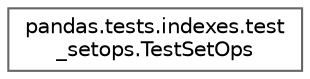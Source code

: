 digraph "Graphical Class Hierarchy"
{
 // LATEX_PDF_SIZE
  bgcolor="transparent";
  edge [fontname=Helvetica,fontsize=10,labelfontname=Helvetica,labelfontsize=10];
  node [fontname=Helvetica,fontsize=10,shape=box,height=0.2,width=0.4];
  rankdir="LR";
  Node0 [id="Node000000",label="pandas.tests.indexes.test\l_setops.TestSetOps",height=0.2,width=0.4,color="grey40", fillcolor="white", style="filled",URL="$dd/d62/classpandas_1_1tests_1_1indexes_1_1test__setops_1_1TestSetOps.html",tooltip=" "];
}
